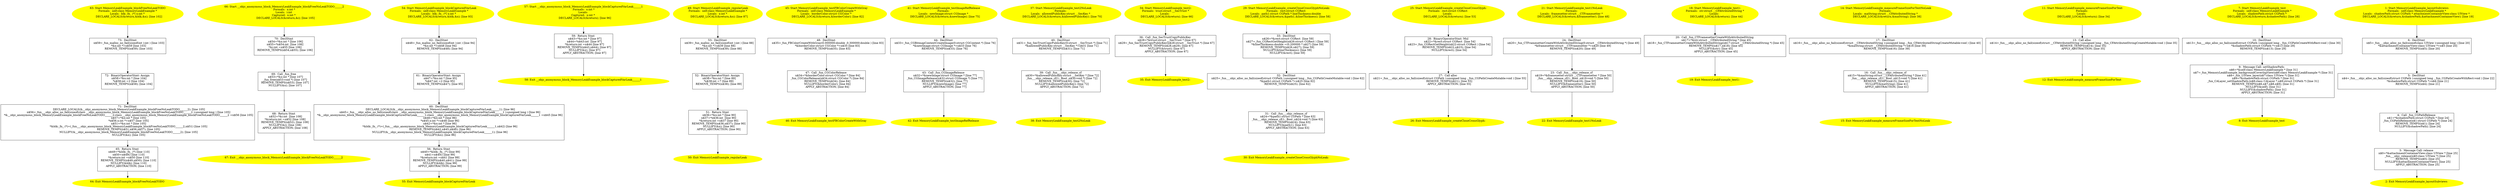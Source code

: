 digraph iCFG {
73 [label="73:  DeclStmt \n   n$59=_fun_malloc_no_fail(sizeof(int ):int ) [line 103]\n  *&x:int *=n$59 [line 103]\n  REMOVE_TEMPS(n$59); [line 103]\n " shape="box"]
	

	 73 -> 72 ;
72 [label="72:  BinaryOperatorStmt: Assign \n   n$58=*&x:int * [line 104]\n  *n$58:int =2 [line 104]\n  REMOVE_TEMPS(n$58); [line 104]\n " shape="box"]
	

	 72 -> 71 ;
71 [label="71:  DeclStmt \n   DECLARE_LOCALS(&__objc_anonymous_block_MemoryLeakExample_blockFreeNoLeakTODO______2); [line 105]\n  n$56=_fun___objc_alloc_no_fail(sizeof(class __objc_anonymous_block_MemoryLeakExample_blockFreeNoLeakTODO______2 ):unsigned long ) [line 105]\n  *&__objc_anonymous_block_MemoryLeakExample_blockFreeNoLeakTODO______2:class __objc_anonymous_block_MemoryLeakExample_blockFreeNoLeakTODO______2 =n$56 [line 105]\n  n$57=*&x:int * [line 105]\n  *n$56.x:int *=n$57 [line 105]\n  n$51=*&x:int * [line 105]\n  *&blk:_fn_ (*)=(_fun___objc_anonymous_block_MemoryLeakExample_blockFreeNoLeakTODO______2,n$51) [line 105]\n  REMOVE_TEMPS(n$51,n$56,n$57); [line 105]\n  NULLIFY(&__objc_anonymous_block_MemoryLeakExample_blockFreeNoLeakTODO______2); [line 105]\n  NULLIFY(&x); [line 105]\n " shape="box"]
	

	 71 -> 65 ;
70 [label="70:  DeclStmt \n   n$54=*&x:int * [line 106]\n  n$55=*n$54:int  [line 106]\n  *&i:int =n$55 [line 106]\n  REMOVE_TEMPS(n$54,n$55); [line 106]\n " shape="box"]
	

	 70 -> 69 ;
69 [label="69:  Call _fun_free \n   n$53=*&x:int * [line 107]\n  _fun_free(n$53:void *) [line 107]\n  REMOVE_TEMPS(n$53); [line 107]\n  NULLIFY(&x); [line 107]\n " shape="box"]
	

	 69 -> 68 ;
68 [label="68:  Return Stmt \n   n$52=*&i:int  [line 108]\n  *&return:int =n$52 [line 108]\n  REMOVE_TEMPS(n$52); [line 108]\n  NULLIFY(&i); [line 108]\n  APPLY_ABSTRACTION; [line 108]\n " shape="box"]
	

	 68 -> 67 ;
67 [label="67: Exit __objc_anonymous_block_MemoryLeakExample_blockFreeNoLeakTODO______2 \n  " color=yellow style=filled]
	

66 [label="66: Start __objc_anonymous_block_MemoryLeakExample_blockFreeNoLeakTODO______2\nFormals:  x:int *\nLocals:  i:int \nCaptured:  x:int * \n   DECLARE_LOCALS(&return,&i); [line 105]\n " color=yellow style=filled]
	

	 66 -> 70 ;
65 [label="65:  Return Stmt \n   n$49=*&blk:_fn_ (*) [line 110]\n  n$50=n$49() [line 110]\n  *&return:int =n$50 [line 110]\n  REMOVE_TEMPS(n$49,n$50); [line 110]\n  NULLIFY(&blk); [line 110]\n  APPLY_ABSTRACTION; [line 110]\n " shape="box"]
	

	 65 -> 64 ;
64 [label="64: Exit MemoryLeakExample_blockFreeNoLeakTODO \n  " color=yellow style=filled]
	

63 [label="63: Start MemoryLeakExample_blockFreeNoLeakTODO\nFormals:  self:class MemoryLeakExample *\nLocals:  blk:_fn_ (*) x:int * \n   DECLARE_LOCALS(&return,&blk,&x); [line 102]\n " color=yellow style=filled]
	

	 63 -> 73 ;
62 [label="62:  DeclStmt \n   n$48=_fun_malloc_no_fail(sizeof(int ):int ) [line 94]\n  *&x:int *=n$48 [line 94]\n  REMOVE_TEMPS(n$48); [line 94]\n " shape="box"]
	

	 62 -> 61 ;
61 [label="61:  BinaryOperatorStmt: Assign \n   n$47=*&x:int * [line 95]\n  *n$47:int =2 [line 95]\n  REMOVE_TEMPS(n$47); [line 95]\n " shape="box"]
	

	 61 -> 60 ;
60 [label="60:  DeclStmt \n   DECLARE_LOCALS(&__objc_anonymous_block_MemoryLeakExample_blockCapturedVarLeak______1); [line 96]\n  n$45=_fun___objc_alloc_no_fail(sizeof(class __objc_anonymous_block_MemoryLeakExample_blockCapturedVarLeak______1 ):unsigned long ) [line 96]\n  *&__objc_anonymous_block_MemoryLeakExample_blockCapturedVarLeak______1:class __objc_anonymous_block_MemoryLeakExample_blockCapturedVarLeak______1 =n$45 [line 96]\n  n$46=*&x:int * [line 96]\n  *n$45.x:int *=n$46 [line 96]\n  n$42=*&x:int * [line 96]\n  *&blk:_fn_ (*)=(_fun___objc_anonymous_block_MemoryLeakExample_blockCapturedVarLeak______1,n$42) [line 96]\n  REMOVE_TEMPS(n$42,n$45,n$46); [line 96]\n  NULLIFY(&__objc_anonymous_block_MemoryLeakExample_blockCapturedVarLeak______1); [line 96]\n  NULLIFY(&x); [line 96]\n " shape="box"]
	

	 60 -> 56 ;
59 [label="59:  Return Stmt \n   n$43=*&x:int * [line 97]\n  n$44=*n$43:int  [line 97]\n  *&return:int =n$44 [line 97]\n  REMOVE_TEMPS(n$43,n$44); [line 97]\n  NULLIFY(&x); [line 97]\n  APPLY_ABSTRACTION; [line 97]\n " shape="box"]
	

	 59 -> 58 ;
58 [label="58: Exit __objc_anonymous_block_MemoryLeakExample_blockCapturedVarLeak______1 \n  " color=yellow style=filled]
	

57 [label="57: Start __objc_anonymous_block_MemoryLeakExample_blockCapturedVarLeak______1\nFormals:  x:int *\nLocals: \nCaptured:  x:int * \n   DECLARE_LOCALS(&return); [line 96]\n " color=yellow style=filled]
	

	 57 -> 59 ;
56 [label="56:  Return Stmt \n   n$40=*&blk:_fn_ (*) [line 99]\n  n$41=n$40() [line 99]\n  *&return:int =n$41 [line 99]\n  REMOVE_TEMPS(n$40,n$41); [line 99]\n  NULLIFY(&blk); [line 99]\n  APPLY_ABSTRACTION; [line 99]\n " shape="box"]
	

	 56 -> 55 ;
55 [label="55: Exit MemoryLeakExample_blockCapturedVarLeak \n  " color=yellow style=filled]
	

54 [label="54: Start MemoryLeakExample_blockCapturedVarLeak\nFormals:  self:class MemoryLeakExample *\nLocals:  blk:_fn_ (*) x:int * \n   DECLARE_LOCALS(&return,&blk,&x); [line 93]\n " color=yellow style=filled]
	

	 54 -> 62 ;
53 [label="53:  DeclStmt \n   n$39=_fun_malloc_no_fail(sizeof(int ):int ) [line 88]\n  *&x:int *=n$39 [line 88]\n  REMOVE_TEMPS(n$39); [line 88]\n " shape="box"]
	

	 53 -> 52 ;
52 [label="52:  BinaryOperatorStmt: Assign \n   n$38=*&x:int * [line 89]\n  *n$38:int =7 [line 89]\n  REMOVE_TEMPS(n$38); [line 89]\n " shape="box"]
	

	 52 -> 51 ;
51 [label="51:  Return Stmt \n   n$36=*&x:int * [line 90]\n  n$37=*n$36:int  [line 90]\n  *&return:int =n$37 [line 90]\n  REMOVE_TEMPS(n$36,n$37); [line 90]\n  NULLIFY(&x); [line 90]\n  APPLY_ABSTRACTION; [line 90]\n " shape="box"]
	

	 51 -> 50 ;
50 [label="50: Exit MemoryLeakExample_regularLeak \n  " color=yellow style=filled]
	

49 [label="49: Start MemoryLeakExample_regularLeak\nFormals:  self:class MemoryLeakExample *\nLocals:  x:int * \n   DECLARE_LOCALS(&return,&x); [line 87]\n " color=yellow style=filled]
	

	 49 -> 53 ;
48 [label="48:  DeclStmt \n   n$35=_fun_FBColorCreateWithGray(0.000000:double ,0.300000:double ) [line 83]\n  *&borderColor:struct CGColor *=n$35 [line 83]\n  REMOVE_TEMPS(n$35); [line 83]\n " shape="box"]
	

	 48 -> 47 ;
47 [label="47:  Call _fun_CGColorRelease \n   n$34=*&borderColor:struct CGColor * [line 84]\n  _fun_CGColorRelease(n$34:struct CGColor *) [line 84]\n  REMOVE_TEMPS(n$34); [line 84]\n  NULLIFY(&borderColor); [line 84]\n  APPLY_ABSTRACTION; [line 84]\n " shape="box"]
	

	 47 -> 46 ;
46 [label="46: Exit MemoryLeakExample_testFBColorCreateWithGray \n  " color=yellow style=filled]
	

45 [label="45: Start MemoryLeakExample_testFBColorCreateWithGray\nFormals:  self:class MemoryLeakExample *\nLocals:  borderColor:struct CGColor * \n   DECLARE_LOCALS(&return,&borderColor); [line 82]\n " color=yellow style=filled]
	

	 45 -> 48 ;
44 [label="44:  DeclStmt \n   n$33=_fun_CGBitmapContextCreateImage(0:struct CGContext *) [line 76]\n  *&newImage:struct CGImage *=n$33 [line 76]\n  REMOVE_TEMPS(n$33); [line 76]\n " shape="box"]
	

	 44 -> 43 ;
43 [label="43:  Call _fun_CGImageRelease \n   n$32=*&newImage:struct CGImage * [line 77]\n  _fun_CGImageRelease(n$32:struct CGImage *) [line 77]\n  REMOVE_TEMPS(n$32); [line 77]\n  NULLIFY(&newImage); [line 77]\n  APPLY_ABSTRACTION; [line 77]\n " shape="box"]
	

	 43 -> 42 ;
42 [label="42: Exit MemoryLeakExample_testImageRefRelease \n  " color=yellow style=filled]
	

41 [label="41: Start MemoryLeakExample_testImageRefRelease\nFormals: \nLocals:  newImage:struct CGImage * \n   DECLARE_LOCALS(&return,&newImage); [line 75]\n " color=yellow style=filled]
	

	 41 -> 44 ;
40 [label="40:  DeclStmt \n   n$31=_fun_SecTrustCopyPublicKey(0:struct __SecTrust *) [line 71]\n  *&allowedPublicKey:struct __SecKey *=n$31 [line 71]\n  REMOVE_TEMPS(n$31); [line 71]\n " shape="box"]
	

	 40 -> 39 ;
39 [label="39:  Call _fun___objc_release_cf \n   n$30=*&allowedPublicKey:struct __SecKey * [line 72]\n  _fun___objc_release_cf(1:_Bool ,n$30:void *) [line 72]\n  REMOVE_TEMPS(n$30); [line 72]\n  NULLIFY(&allowedPublicKey); [line 72]\n  APPLY_ABSTRACTION; [line 72]\n " shape="box"]
	

	 39 -> 38 ;
38 [label="38: Exit MemoryLeakExample_test2NoLeak \n  " color=yellow style=filled]
	

37 [label="37: Start MemoryLeakExample_test2NoLeak\nFormals: \nLocals:  allowedPublicKey:struct __SecKey * \n   DECLARE_LOCALS(&return,&allowedPublicKey); [line 70]\n " color=yellow style=filled]
	

	 37 -> 40 ;
36 [label="36:  Call _fun_SecTrustCopyPublicKey \n   n$28=*&trust:struct __SecTrust * [line 67]\n  n$29=_fun_SecTrustCopyPublicKey(n$28:struct __SecTrust *) [line 67]\n  REMOVE_TEMPS(n$28,n$29); [line 67]\n  NULLIFY(&trust); [line 67]\n  APPLY_ABSTRACTION; [line 67]\n " shape="box"]
	

	 36 -> 35 ;
35 [label="35: Exit MemoryLeakExample_test2: \n  " color=yellow style=filled]
	

34 [label="34: Start MemoryLeakExample_test2:\nFormals:  trust:struct __SecTrust *\nLocals:  \n   DECLARE_LOCALS(&return); [line 66]\n " color=yellow style=filled]
	

	 34 -> 36 ;
33 [label="33:  DeclStmt \n   n$26=*&rect:struct CGRect  [line 59]\n  n$27=_fun_CGRectGetHeight(n$26:struct CGRect ) [line 59]\n  *&lineThickness:double =(0.200000 * n$27) [line 59]\n  REMOVE_TEMPS(n$26,n$27); [line 59]\n  NULLIFY(&lineThickness); [line 59]\n  NULLIFY(&rect); [line 59]\n " shape="box"]
	

	 33 -> 32 ;
32 [label="32:  DeclStmt \n   n$25=_fun___objc_alloc_no_fail(sizeof(struct CGPath ):unsigned long ,_fun_CGPathCreateMutable:void ) [line 62]\n  *&path1:struct CGPath *=n$25 [line 62]\n  REMOVE_TEMPS(n$25); [line 62]\n " shape="box"]
	

	 32 -> 31 ;
31 [label="31:  Call _fun___objc_release_cf \n   n$24=*&path1:struct CGPath * [line 63]\n  _fun___objc_release_cf(1:_Bool ,n$24:void *) [line 63]\n  REMOVE_TEMPS(n$24); [line 63]\n  NULLIFY(&path1); [line 63]\n  APPLY_ABSTRACTION; [line 63]\n " shape="box"]
	

	 31 -> 30 ;
30 [label="30: Exit MemoryLeakExample_createCloseCrossGlyphNoLeak: \n  " color=yellow style=filled]
	

29 [label="29: Start MemoryLeakExample_createCloseCrossGlyphNoLeak:\nFormals:  rect:struct CGRect \nLocals:  path1:struct CGPath * lineThickness:double  \n   DECLARE_LOCALS(&return,&path1,&lineThickness); [line 58]\n " color=yellow style=filled]
	

	 29 -> 33 ;
28 [label="28:  BinaryOperatorStmt: Mul \n   n$22=*&rect:struct CGRect  [line 54]\n  n$23=_fun_CGRectGetHeight(n$22:struct CGRect ) [line 54]\n  REMOVE_TEMPS(n$22,n$23); [line 54]\n  NULLIFY(&rect); [line 54]\n " shape="box"]
	

	 28 -> 27 ;
27 [label="27:  Call alloc \n   n$21=_fun___objc_alloc_no_fail(sizeof(struct CGPath ):unsigned long ,_fun_CGPathCreateMutable:void ) [line 55]\n  REMOVE_TEMPS(n$21); [line 55]\n  APPLY_ABSTRACTION; [line 55]\n " shape="box"]
	

	 27 -> 26 ;
26 [label="26: Exit MemoryLeakExample_createCloseCrossGlyph: \n  " color=yellow style=filled]
	

25 [label="25: Start MemoryLeakExample_createCloseCrossGlyph:\nFormals:  rect:struct CGRect \nLocals:  \n   DECLARE_LOCALS(&return); [line 53]\n " color=yellow style=filled]
	

	 25 -> 28 ;
24 [label="24:  DeclStmt \n   n$20=_fun_CTFramesetterCreateWithAttributedString(0:struct __CFAttributedString *) [line 49]\n  *&framesetter:struct __CTFramesetter *=n$20 [line 49]\n  REMOVE_TEMPS(n$20); [line 49]\n " shape="box"]
	

	 24 -> 23 ;
23 [label="23:  Call _fun___objc_release_cf \n   n$19=*&framesetter:struct __CTFramesetter * [line 50]\n  _fun___objc_release_cf(1:_Bool ,n$19:void *) [line 50]\n  REMOVE_TEMPS(n$19); [line 50]\n  NULLIFY(&framesetter); [line 50]\n  APPLY_ABSTRACTION; [line 50]\n " shape="box"]
	

	 23 -> 22 ;
22 [label="22: Exit MemoryLeakExample_test1NoLeak \n  " color=yellow style=filled]
	

21 [label="21: Start MemoryLeakExample_test1NoLeak\nFormals: \nLocals:  framesetter:struct __CTFramesetter * \n   DECLARE_LOCALS(&return,&framesetter); [line 48]\n " color=yellow style=filled]
	

	 21 -> 24 ;
20 [label="20:  Call _fun_CTFramesetterCreateWithAttributedString \n   n$17=*&str:struct __CFAttributedString * [line 45]\n  n$18=_fun_CTFramesetterCreateWithAttributedString(n$17:struct __CFAttributedString *) [line 45]\n  REMOVE_TEMPS(n$17,n$18); [line 45]\n  NULLIFY(&str); [line 45]\n  APPLY_ABSTRACTION; [line 45]\n " shape="box"]
	

	 20 -> 19 ;
19 [label="19: Exit MemoryLeakExample_test1: \n  " color=yellow style=filled]
	

18 [label="18: Start MemoryLeakExample_test1:\nFormals:  str:struct __CFAttributedString *\nLocals:  \n   DECLARE_LOCALS(&return); [line 44]\n " color=yellow style=filled]
	

	 18 -> 20 ;
17 [label="17:  DeclStmt \n   n$16=_fun___objc_alloc_no_fail(sizeof(struct __CFAttributedString ):unsigned long ,_fun_CFAttributedStringCreateMutable:void ) [line 40]\n  *&maString:struct __CFAttributedString *=n$16 [line 39]\n  REMOVE_TEMPS(n$16); [line 39]\n " shape="box"]
	

	 17 -> 16 ;
16 [label="16:  Call _fun___objc_release_cf \n   n$15=*&maString:struct __CFAttributedString * [line 41]\n  _fun___objc_release_cf(1:_Bool ,n$15:void *) [line 41]\n  REMOVE_TEMPS(n$15); [line 41]\n  NULLIFY(&maString); [line 41]\n  APPLY_ABSTRACTION; [line 41]\n " shape="box"]
	

	 16 -> 15 ;
15 [label="15: Exit MemoryLeakExample_measureFrameSizeForTextNoLeak \n  " color=yellow style=filled]
	

14 [label="14: Start MemoryLeakExample_measureFrameSizeForTextNoLeak\nFormals: \nLocals:  maString:struct __CFAttributedString * \n   DECLARE_LOCALS(&return,&maString); [line 38]\n " color=yellow style=filled]
	

	 14 -> 17 ;
13 [label="13:  Call alloc \n   n$14=_fun___objc_alloc_no_fail(sizeof(struct __CFAttributedString ):unsigned long ,_fun_CFAttributedStringCreateMutable:void ) [line 35]\n  REMOVE_TEMPS(n$14); [line 35]\n  APPLY_ABSTRACTION; [line 35]\n " shape="box"]
	

	 13 -> 12 ;
12 [label="12: Exit MemoryLeakExample_measureFrameSizeForText \n  " color=yellow style=filled]
	

11 [label="11: Start MemoryLeakExample_measureFrameSizeForText\nFormals: \nLocals:  \n   DECLARE_LOCALS(&return); [line 34]\n " color=yellow style=filled]
	

	 11 -> 13 ;
10 [label="10:  DeclStmt \n   n$13=_fun___objc_alloc_no_fail(sizeof(struct CGPath ):unsigned long ,_fun_CGPathCreateWithRect:void ) [line 30]\n  *&shadowPath:struct CGPath *=n$13 [line 29]\n  REMOVE_TEMPS(n$13); [line 29]\n " shape="box"]
	

	 10 -> 9 ;
9 [label="9:  Message Call: setShadowPath: \n   n$6=*&self:class MemoryLeakExample * [line 31]\n  n$7=_fun_MemoryLeakExample_backgroundCoveringView(n$6:class MemoryLeakExample *) [line 31]\n  n$8=_fun_UIView_layer(n$7:class UIView *) [line 31]\n  n$9=*&shadowPath:struct CGPath * [line 31]\n  _fun_CALayer_setShadowPath:(n$8:class CALayer *,n$9:struct CGPath *) [line 31]\n  REMOVE_TEMPS(n$6,n$7,n$8,n$9); [line 31]\n  NULLIFY(&self); [line 31]\n  NULLIFY(&shadowPath); [line 31]\n  APPLY_ABSTRACTION; [line 31]\n " shape="box"]
	

	 9 -> 8 ;
8 [label="8: Exit MemoryLeakExample_test \n  " color=yellow style=filled]
	

7 [label="7: Start MemoryLeakExample_test\nFormals:  self:class MemoryLeakExample *\nLocals:  shadowPath:struct CGPath * \n   DECLARE_LOCALS(&return,&shadowPath); [line 28]\n " color=yellow style=filled]
	

	 7 -> 10 ;
6 [label="6:  DeclStmt \n   n$5=_fun___objc_alloc_no_fail(sizeof(class UIView ):unsigned long ) [line 20]\n  *&attachmentContainerView:class UIView *=n$5 [line 20]\n  REMOVE_TEMPS(n$5); [line 20]\n " shape="box"]
	

	 6 -> 5 ;
5 [label="5:  DeclStmt \n   n$4=_fun___objc_alloc_no_fail(sizeof(struct CGPath ):unsigned long ,_fun_CGPathCreateWithRect:void ) [line 22]\n  *&shadowPath:struct CGPath *=n$4 [line 21]\n  REMOVE_TEMPS(n$4); [line 21]\n " shape="box"]
	

	 5 -> 4 ;
4 [label="4:  Call _fun_CGPathRelease \n   n$1=*&shadowPath:struct CGPath * [line 24]\n  _fun_CGPathRelease(n$1:struct CGPath *) [line 24]\n  REMOVE_TEMPS(n$1); [line 24]\n  NULLIFY(&shadowPath); [line 24]\n " shape="box"]
	

	 4 -> 3 ;
3 [label="3:  Message Call: release \n   n$0=*&attachmentContainerView:class UIView * [line 25]\n  _fun___objc_release(n$0:class UIView *) [line 25]\n  REMOVE_TEMPS(n$0); [line 25]\n  NULLIFY(&attachmentContainerView); [line 25]\n  APPLY_ABSTRACTION; [line 25]\n " shape="box"]
	

	 3 -> 2 ;
2 [label="2: Exit MemoryLeakExample_layoutSubviews \n  " color=yellow style=filled]
	

1 [label="1: Start MemoryLeakExample_layoutSubviews\nFormals:  self:class MemoryLeakExample *\nLocals:  shadowPath:struct CGPath * attachmentContainerView:class UIView * \n   DECLARE_LOCALS(&return,&shadowPath,&attachmentContainerView); [line 19]\n " color=yellow style=filled]
	

	 1 -> 6 ;
}
